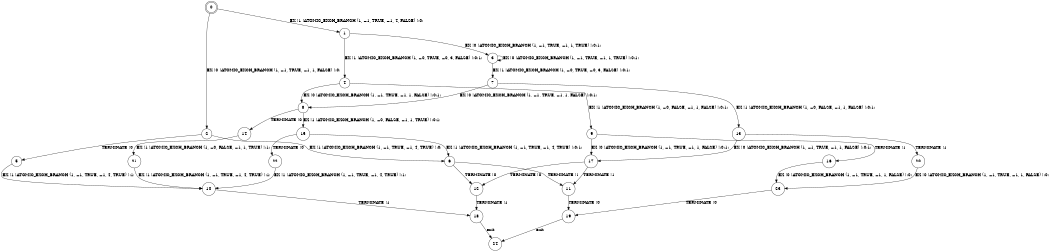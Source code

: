 digraph BCG {
size = "7, 10.5";
center = TRUE;
node [shape = circle];
0 [peripheries = 2];
0 -> 1 [label = "EX !1 !ATOMIC_EXCH_BRANCH (1, +1, TRUE, +1, 4, FALSE) !:0:"];
0 -> 2 [label = "EX !0 !ATOMIC_EXCH_BRANCH (1, +1, TRUE, +1, 1, FALSE) !:0:"];
1 -> 3 [label = "EX !0 !ATOMIC_EXCH_BRANCH (1, +1, TRUE, +1, 1, TRUE) !:0:1:"];
1 -> 4 [label = "EX !1 !ATOMIC_EXCH_BRANCH (1, +0, TRUE, +0, 3, FALSE) !:0:1:"];
2 -> 5 [label = "TERMINATE !0"];
2 -> 6 [label = "EX !1 !ATOMIC_EXCH_BRANCH (1, +1, TRUE, +1, 4, TRUE) !:0:"];
3 -> 7 [label = "EX !1 !ATOMIC_EXCH_BRANCH (1, +0, TRUE, +0, 3, FALSE) !:0:1:"];
3 -> 3 [label = "EX !0 !ATOMIC_EXCH_BRANCH (1, +1, TRUE, +1, 1, TRUE) !:0:1:"];
4 -> 8 [label = "EX !0 !ATOMIC_EXCH_BRANCH (1, +1, TRUE, +1, 1, FALSE) !:0:1:"];
4 -> 9 [label = "EX !1 !ATOMIC_EXCH_BRANCH (1, +0, FALSE, +1, 1, FALSE) !:0:1:"];
5 -> 10 [label = "EX !1 !ATOMIC_EXCH_BRANCH (1, +1, TRUE, +1, 4, TRUE) !:1:"];
6 -> 11 [label = "TERMINATE !1"];
6 -> 12 [label = "TERMINATE !0"];
7 -> 13 [label = "EX !1 !ATOMIC_EXCH_BRANCH (1, +0, FALSE, +1, 1, FALSE) !:0:1:"];
7 -> 8 [label = "EX !0 !ATOMIC_EXCH_BRANCH (1, +1, TRUE, +1, 1, FALSE) !:0:1:"];
8 -> 14 [label = "TERMINATE !0"];
8 -> 15 [label = "EX !1 !ATOMIC_EXCH_BRANCH (1, +0, FALSE, +1, 1, TRUE) !:0:1:"];
9 -> 16 [label = "TERMINATE !1"];
9 -> 17 [label = "EX !0 !ATOMIC_EXCH_BRANCH (1, +1, TRUE, +1, 1, FALSE) !:0:1:"];
10 -> 18 [label = "TERMINATE !1"];
11 -> 19 [label = "TERMINATE !0"];
12 -> 18 [label = "TERMINATE !1"];
13 -> 20 [label = "TERMINATE !1"];
13 -> 17 [label = "EX !0 !ATOMIC_EXCH_BRANCH (1, +1, TRUE, +1, 1, FALSE) !:0:1:"];
14 -> 21 [label = "EX !1 !ATOMIC_EXCH_BRANCH (1, +0, FALSE, +1, 1, TRUE) !:1:"];
15 -> 22 [label = "TERMINATE !0"];
15 -> 6 [label = "EX !1 !ATOMIC_EXCH_BRANCH (1, +1, TRUE, +1, 4, TRUE) !:0:1:"];
16 -> 23 [label = "EX !0 !ATOMIC_EXCH_BRANCH (1, +1, TRUE, +1, 1, FALSE) !:0:"];
17 -> 11 [label = "TERMINATE !1"];
17 -> 12 [label = "TERMINATE !0"];
18 -> 24 [label = "exit"];
19 -> 24 [label = "exit"];
20 -> 23 [label = "EX !0 !ATOMIC_EXCH_BRANCH (1, +1, TRUE, +1, 1, FALSE) !:0:"];
21 -> 10 [label = "EX !1 !ATOMIC_EXCH_BRANCH (1, +1, TRUE, +1, 4, TRUE) !:1:"];
22 -> 10 [label = "EX !1 !ATOMIC_EXCH_BRANCH (1, +1, TRUE, +1, 4, TRUE) !:1:"];
23 -> 19 [label = "TERMINATE !0"];
}
